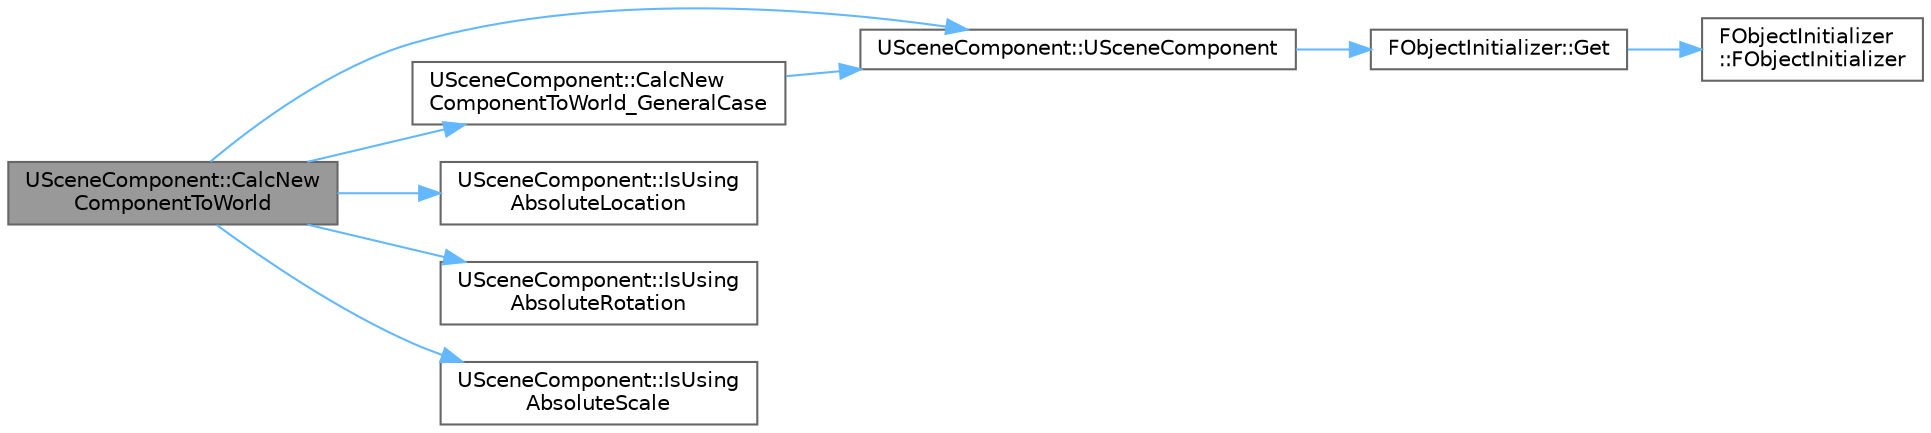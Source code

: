 digraph "USceneComponent::CalcNewComponentToWorld"
{
 // INTERACTIVE_SVG=YES
 // LATEX_PDF_SIZE
  bgcolor="transparent";
  edge [fontname=Helvetica,fontsize=10,labelfontname=Helvetica,labelfontsize=10];
  node [fontname=Helvetica,fontsize=10,shape=box,height=0.2,width=0.4];
  rankdir="LR";
  Node1 [id="Node000001",label="USceneComponent::CalcNew\lComponentToWorld",height=0.2,width=0.4,color="gray40", fillcolor="grey60", style="filled", fontcolor="black",tooltip="Calculate the new ComponentToWorld transform for this component."];
  Node1 -> Node2 [id="edge1_Node000001_Node000002",color="steelblue1",style="solid",tooltip=" "];
  Node2 [id="Node000002",label="USceneComponent::USceneComponent",height=0.2,width=0.4,color="grey40", fillcolor="white", style="filled",URL="$d7/dde/classUSceneComponent.html#ac5dd639651f358ef56c0101725307125",tooltip="The name to use for the default scene root variable."];
  Node2 -> Node3 [id="edge2_Node000002_Node000003",color="steelblue1",style="solid",tooltip=" "];
  Node3 [id="Node000003",label="FObjectInitializer::Get",height=0.2,width=0.4,color="grey40", fillcolor="white", style="filled",URL="$d5/d7f/classFObjectInitializer.html#a3ab3a5eb9bb94e7fabd8f722288da7c7",tooltip="Gets ObjectInitializer for the currently constructed object."];
  Node3 -> Node4 [id="edge3_Node000003_Node000004",color="steelblue1",style="solid",tooltip=" "];
  Node4 [id="Node000004",label="FObjectInitializer\l::FObjectInitializer",height=0.2,width=0.4,color="grey40", fillcolor="white", style="filled",URL="$d5/d7f/classFObjectInitializer.html#ac956e895bb18d4becb2cbfdf1218233b",tooltip="Default Constructor, used when you are using the C++ \"new\" syntax."];
  Node1 -> Node5 [id="edge4_Node000001_Node000005",color="steelblue1",style="solid",tooltip=" "];
  Node5 [id="Node000005",label="USceneComponent::CalcNew\lComponentToWorld_GeneralCase",height=0.2,width=0.4,color="grey40", fillcolor="white", style="filled",URL="$d7/dde/classUSceneComponent.html#abf2304f321cbae0d833e0d1d56a2aa55",tooltip="Utility function to handle calculating transform with a parent."];
  Node5 -> Node2 [id="edge5_Node000005_Node000002",color="steelblue1",style="solid",tooltip=" "];
  Node1 -> Node6 [id="edge6_Node000001_Node000006",color="steelblue1",style="solid",tooltip=" "];
  Node6 [id="Node000006",label="USceneComponent::IsUsing\lAbsoluteLocation",height=0.2,width=0.4,color="grey40", fillcolor="white", style="filled",URL="$d7/dde/classUSceneComponent.html#addf86bc875edfa1269bea1bf0701f73a",tooltip="Gets the literal value of bAbsoluteLocation."];
  Node1 -> Node7 [id="edge7_Node000001_Node000007",color="steelblue1",style="solid",tooltip=" "];
  Node7 [id="Node000007",label="USceneComponent::IsUsing\lAbsoluteRotation",height=0.2,width=0.4,color="grey40", fillcolor="white", style="filled",URL="$d7/dde/classUSceneComponent.html#a56d951f472d751c6ed120d4e6a37596e",tooltip="Gets the literal value of bAbsoluteRotation."];
  Node1 -> Node8 [id="edge8_Node000001_Node000008",color="steelblue1",style="solid",tooltip=" "];
  Node8 [id="Node000008",label="USceneComponent::IsUsing\lAbsoluteScale",height=0.2,width=0.4,color="grey40", fillcolor="white", style="filled",URL="$d7/dde/classUSceneComponent.html#a74cad702175bf09c22812a4b0b2cd7af",tooltip="Gets the literal value of bAbsoluteScale."];
}
